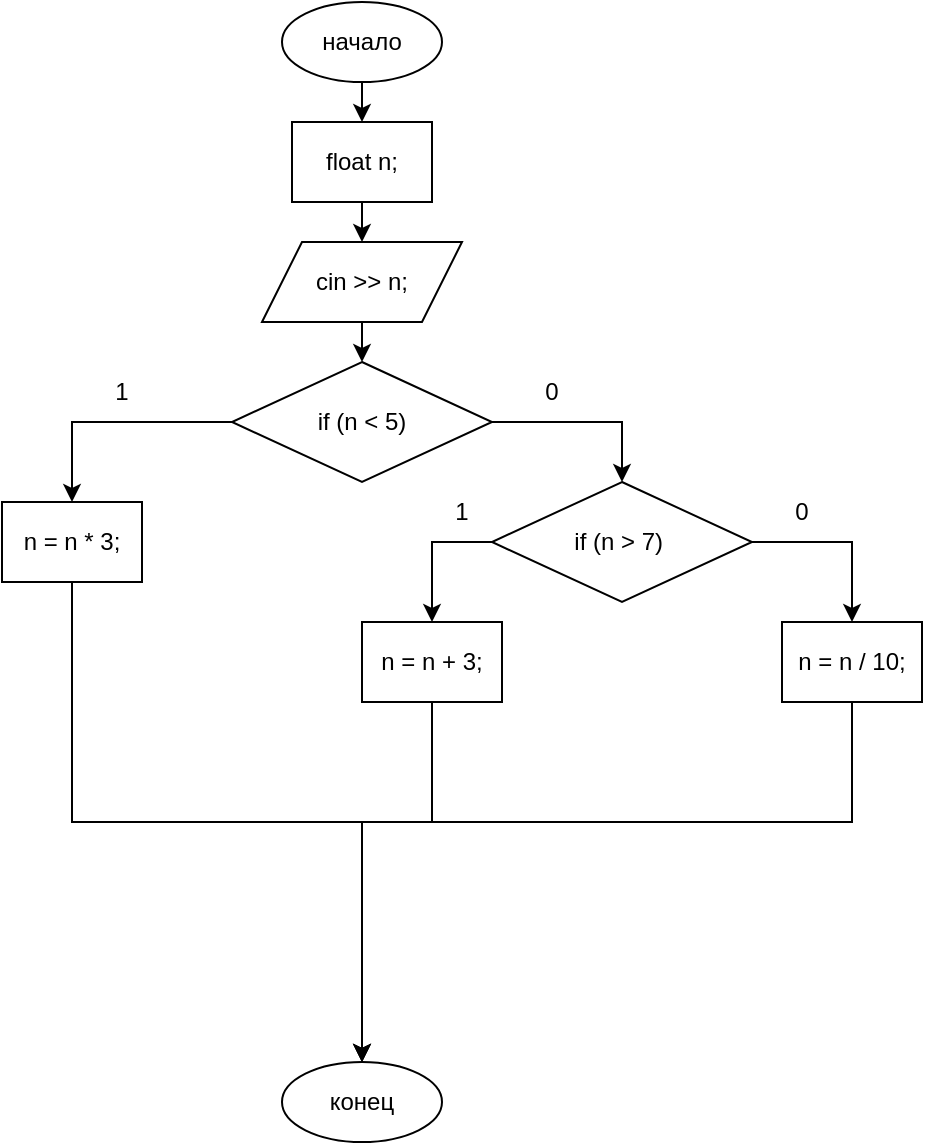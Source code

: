 <mxfile version="16.0.0" type="device"><diagram id="C5RBs43oDa-KdzZeNtuy" name="Page-1"><mxGraphModel dx="484" dy="825" grid="1" gridSize="10" guides="1" tooltips="1" connect="1" arrows="1" fold="1" page="1" pageScale="1" pageWidth="827" pageHeight="1169" math="0" shadow="0"><root><mxCell id="WIyWlLk6GJQsqaUBKTNV-0"/><mxCell id="WIyWlLk6GJQsqaUBKTNV-1" parent="WIyWlLk6GJQsqaUBKTNV-0"/><mxCell id="2yCYPLaOx20XeF-Z75Yp-18" style="edgeStyle=orthogonalEdgeStyle;rounded=0;orthogonalLoop=1;jettySize=auto;html=1;exitX=0.5;exitY=1;exitDx=0;exitDy=0;entryX=0.5;entryY=0;entryDx=0;entryDy=0;" edge="1" parent="WIyWlLk6GJQsqaUBKTNV-1" source="2yCYPLaOx20XeF-Z75Yp-0" target="2yCYPLaOx20XeF-Z75Yp-2"><mxGeometry relative="1" as="geometry"/></mxCell><mxCell id="2yCYPLaOx20XeF-Z75Yp-0" value="начало" style="ellipse;whiteSpace=wrap;html=1;" vertex="1" parent="WIyWlLk6GJQsqaUBKTNV-1"><mxGeometry x="200" y="80" width="80" height="40" as="geometry"/></mxCell><mxCell id="2yCYPLaOx20XeF-Z75Yp-1" value="конец" style="ellipse;whiteSpace=wrap;html=1;" vertex="1" parent="WIyWlLk6GJQsqaUBKTNV-1"><mxGeometry x="200" y="610" width="80" height="40" as="geometry"/></mxCell><mxCell id="2yCYPLaOx20XeF-Z75Yp-17" style="edgeStyle=orthogonalEdgeStyle;rounded=0;orthogonalLoop=1;jettySize=auto;html=1;exitX=0.5;exitY=1;exitDx=0;exitDy=0;entryX=0.5;entryY=0;entryDx=0;entryDy=0;" edge="1" parent="WIyWlLk6GJQsqaUBKTNV-1" source="2yCYPLaOx20XeF-Z75Yp-2" target="2yCYPLaOx20XeF-Z75Yp-3"><mxGeometry relative="1" as="geometry"/></mxCell><mxCell id="2yCYPLaOx20XeF-Z75Yp-2" value="float n;" style="rounded=0;whiteSpace=wrap;html=1;" vertex="1" parent="WIyWlLk6GJQsqaUBKTNV-1"><mxGeometry x="205" y="140" width="70" height="40" as="geometry"/></mxCell><mxCell id="2yCYPLaOx20XeF-Z75Yp-16" style="edgeStyle=orthogonalEdgeStyle;rounded=0;orthogonalLoop=1;jettySize=auto;html=1;exitX=0.5;exitY=1;exitDx=0;exitDy=0;entryX=0.5;entryY=0;entryDx=0;entryDy=0;" edge="1" parent="WIyWlLk6GJQsqaUBKTNV-1" source="2yCYPLaOx20XeF-Z75Yp-3" target="2yCYPLaOx20XeF-Z75Yp-4"><mxGeometry relative="1" as="geometry"/></mxCell><mxCell id="2yCYPLaOx20XeF-Z75Yp-3" value="cin &amp;gt;&amp;gt; n;" style="shape=parallelogram;perimeter=parallelogramPerimeter;whiteSpace=wrap;html=1;fixedSize=1;" vertex="1" parent="WIyWlLk6GJQsqaUBKTNV-1"><mxGeometry x="190" y="200" width="100" height="40" as="geometry"/></mxCell><mxCell id="2yCYPLaOx20XeF-Z75Yp-6" style="edgeStyle=orthogonalEdgeStyle;rounded=0;orthogonalLoop=1;jettySize=auto;html=1;exitX=0;exitY=0.5;exitDx=0;exitDy=0;entryX=0.5;entryY=0;entryDx=0;entryDy=0;" edge="1" parent="WIyWlLk6GJQsqaUBKTNV-1" source="2yCYPLaOx20XeF-Z75Yp-4" target="2yCYPLaOx20XeF-Z75Yp-5"><mxGeometry relative="1" as="geometry"/></mxCell><mxCell id="2yCYPLaOx20XeF-Z75Yp-10" style="edgeStyle=orthogonalEdgeStyle;rounded=0;orthogonalLoop=1;jettySize=auto;html=1;exitX=1;exitY=0.5;exitDx=0;exitDy=0;entryX=0.5;entryY=0;entryDx=0;entryDy=0;" edge="1" parent="WIyWlLk6GJQsqaUBKTNV-1" source="2yCYPLaOx20XeF-Z75Yp-4" target="2yCYPLaOx20XeF-Z75Yp-9"><mxGeometry relative="1" as="geometry"/></mxCell><mxCell id="2yCYPLaOx20XeF-Z75Yp-4" value="if (n &amp;lt; 5)" style="rhombus;whiteSpace=wrap;html=1;" vertex="1" parent="WIyWlLk6GJQsqaUBKTNV-1"><mxGeometry x="175" y="260" width="130" height="60" as="geometry"/></mxCell><mxCell id="2yCYPLaOx20XeF-Z75Yp-7" style="edgeStyle=orthogonalEdgeStyle;rounded=0;orthogonalLoop=1;jettySize=auto;html=1;exitX=0.5;exitY=1;exitDx=0;exitDy=0;entryX=0.5;entryY=0;entryDx=0;entryDy=0;" edge="1" parent="WIyWlLk6GJQsqaUBKTNV-1" source="2yCYPLaOx20XeF-Z75Yp-5" target="2yCYPLaOx20XeF-Z75Yp-1"><mxGeometry relative="1" as="geometry"/></mxCell><mxCell id="2yCYPLaOx20XeF-Z75Yp-5" value="n = n * 3;" style="rounded=0;whiteSpace=wrap;html=1;" vertex="1" parent="WIyWlLk6GJQsqaUBKTNV-1"><mxGeometry x="60" y="330" width="70" height="40" as="geometry"/></mxCell><mxCell id="2yCYPLaOx20XeF-Z75Yp-15" style="edgeStyle=orthogonalEdgeStyle;rounded=0;orthogonalLoop=1;jettySize=auto;html=1;exitX=0.5;exitY=1;exitDx=0;exitDy=0;entryX=0.5;entryY=0;entryDx=0;entryDy=0;" edge="1" parent="WIyWlLk6GJQsqaUBKTNV-1" source="2yCYPLaOx20XeF-Z75Yp-8" target="2yCYPLaOx20XeF-Z75Yp-1"><mxGeometry relative="1" as="geometry"><Array as="points"><mxPoint x="275" y="490"/><mxPoint x="240" y="490"/></Array></mxGeometry></mxCell><mxCell id="2yCYPLaOx20XeF-Z75Yp-8" value="n = n + 3;" style="rounded=0;whiteSpace=wrap;html=1;" vertex="1" parent="WIyWlLk6GJQsqaUBKTNV-1"><mxGeometry x="240" y="390" width="70" height="40" as="geometry"/></mxCell><mxCell id="2yCYPLaOx20XeF-Z75Yp-11" style="edgeStyle=orthogonalEdgeStyle;rounded=0;orthogonalLoop=1;jettySize=auto;html=1;exitX=0;exitY=0.5;exitDx=0;exitDy=0;entryX=0.5;entryY=0;entryDx=0;entryDy=0;" edge="1" parent="WIyWlLk6GJQsqaUBKTNV-1" source="2yCYPLaOx20XeF-Z75Yp-9" target="2yCYPLaOx20XeF-Z75Yp-8"><mxGeometry relative="1" as="geometry"/></mxCell><mxCell id="2yCYPLaOx20XeF-Z75Yp-13" style="edgeStyle=orthogonalEdgeStyle;rounded=0;orthogonalLoop=1;jettySize=auto;html=1;exitX=1;exitY=0.5;exitDx=0;exitDy=0;entryX=0.5;entryY=0;entryDx=0;entryDy=0;" edge="1" parent="WIyWlLk6GJQsqaUBKTNV-1" source="2yCYPLaOx20XeF-Z75Yp-9" target="2yCYPLaOx20XeF-Z75Yp-12"><mxGeometry relative="1" as="geometry"/></mxCell><mxCell id="2yCYPLaOx20XeF-Z75Yp-9" value="if (n &amp;gt; 7)&amp;nbsp;" style="rhombus;whiteSpace=wrap;html=1;" vertex="1" parent="WIyWlLk6GJQsqaUBKTNV-1"><mxGeometry x="305" y="320" width="130" height="60" as="geometry"/></mxCell><mxCell id="2yCYPLaOx20XeF-Z75Yp-14" style="edgeStyle=orthogonalEdgeStyle;rounded=0;orthogonalLoop=1;jettySize=auto;html=1;exitX=0.5;exitY=1;exitDx=0;exitDy=0;entryX=0.5;entryY=0;entryDx=0;entryDy=0;" edge="1" parent="WIyWlLk6GJQsqaUBKTNV-1" source="2yCYPLaOx20XeF-Z75Yp-12" target="2yCYPLaOx20XeF-Z75Yp-1"><mxGeometry relative="1" as="geometry"><Array as="points"><mxPoint x="485" y="490"/><mxPoint x="240" y="490"/></Array></mxGeometry></mxCell><mxCell id="2yCYPLaOx20XeF-Z75Yp-12" value="n = n / 10;" style="rounded=0;whiteSpace=wrap;html=1;" vertex="1" parent="WIyWlLk6GJQsqaUBKTNV-1"><mxGeometry x="450" y="390" width="70" height="40" as="geometry"/></mxCell><mxCell id="2yCYPLaOx20XeF-Z75Yp-19" value="1" style="text;html=1;strokeColor=none;fillColor=none;align=center;verticalAlign=middle;whiteSpace=wrap;rounded=0;" vertex="1" parent="WIyWlLk6GJQsqaUBKTNV-1"><mxGeometry x="90" y="260" width="60" height="30" as="geometry"/></mxCell><mxCell id="2yCYPLaOx20XeF-Z75Yp-20" value="1" style="text;html=1;strokeColor=none;fillColor=none;align=center;verticalAlign=middle;whiteSpace=wrap;rounded=0;" vertex="1" parent="WIyWlLk6GJQsqaUBKTNV-1"><mxGeometry x="260" y="320" width="60" height="30" as="geometry"/></mxCell><mxCell id="2yCYPLaOx20XeF-Z75Yp-21" value="0" style="text;html=1;strokeColor=none;fillColor=none;align=center;verticalAlign=middle;whiteSpace=wrap;rounded=0;" vertex="1" parent="WIyWlLk6GJQsqaUBKTNV-1"><mxGeometry x="305" y="260" width="60" height="30" as="geometry"/></mxCell><mxCell id="2yCYPLaOx20XeF-Z75Yp-22" value="0" style="text;html=1;strokeColor=none;fillColor=none;align=center;verticalAlign=middle;whiteSpace=wrap;rounded=0;" vertex="1" parent="WIyWlLk6GJQsqaUBKTNV-1"><mxGeometry x="430" y="320" width="60" height="30" as="geometry"/></mxCell></root></mxGraphModel></diagram></mxfile>